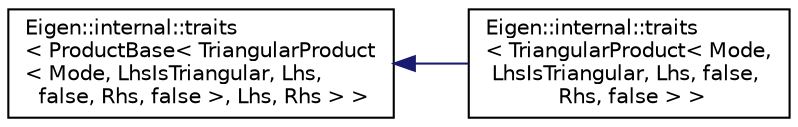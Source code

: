 digraph "Graphical Class Hierarchy"
{
  edge [fontname="Helvetica",fontsize="10",labelfontname="Helvetica",labelfontsize="10"];
  node [fontname="Helvetica",fontsize="10",shape=record];
  rankdir="LR";
  Node1 [label="Eigen::internal::traits\l\< ProductBase\< TriangularProduct\l\< Mode, LhsIsTriangular, Lhs,\l false, Rhs, false \>, Lhs, Rhs \> \>",height=0.2,width=0.4,color="black", fillcolor="white", style="filled",URL="$struct_eigen_1_1internal_1_1traits.html"];
  Node1 -> Node2 [dir="back",color="midnightblue",fontsize="10",style="solid",fontname="Helvetica"];
  Node2 [label="Eigen::internal::traits\l\< TriangularProduct\< Mode,\l LhsIsTriangular, Lhs, false,\l Rhs, false \> \>",height=0.2,width=0.4,color="black", fillcolor="white", style="filled",URL="$struct_eigen_1_1internal_1_1traits_3_01_triangular_product_3_01_mode_00_01_lhs_is_triangular_00_309f3c8db2cdbf46e63435d845b6cca6.html"];
}
